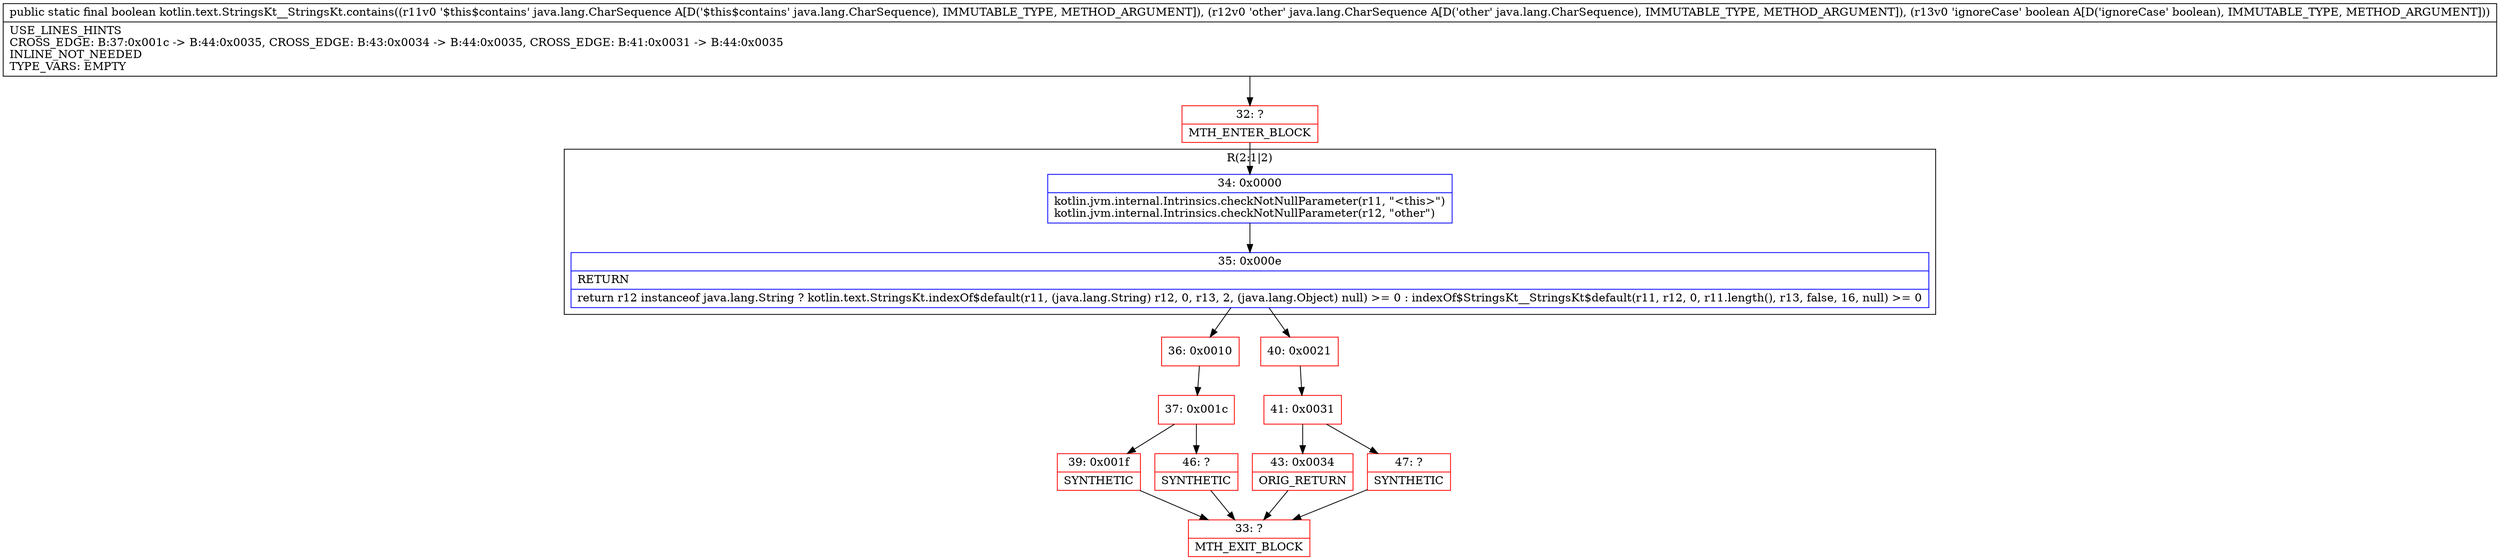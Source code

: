 digraph "CFG forkotlin.text.StringsKt__StringsKt.contains(Ljava\/lang\/CharSequence;Ljava\/lang\/CharSequence;Z)Z" {
subgraph cluster_Region_95727108 {
label = "R(2:1|2)";
node [shape=record,color=blue];
Node_34 [shape=record,label="{34\:\ 0x0000|kotlin.jvm.internal.Intrinsics.checkNotNullParameter(r11, \"\<this\>\")\lkotlin.jvm.internal.Intrinsics.checkNotNullParameter(r12, \"other\")\l}"];
Node_35 [shape=record,label="{35\:\ 0x000e|RETURN\l|return r12 instanceof java.lang.String ? kotlin.text.StringsKt.indexOf$default(r11, (java.lang.String) r12, 0, r13, 2, (java.lang.Object) null) \>= 0 : indexOf$StringsKt__StringsKt$default(r11, r12, 0, r11.length(), r13, false, 16, null) \>= 0\l}"];
}
Node_32 [shape=record,color=red,label="{32\:\ ?|MTH_ENTER_BLOCK\l}"];
Node_36 [shape=record,color=red,label="{36\:\ 0x0010}"];
Node_37 [shape=record,color=red,label="{37\:\ 0x001c}"];
Node_39 [shape=record,color=red,label="{39\:\ 0x001f|SYNTHETIC\l}"];
Node_33 [shape=record,color=red,label="{33\:\ ?|MTH_EXIT_BLOCK\l}"];
Node_46 [shape=record,color=red,label="{46\:\ ?|SYNTHETIC\l}"];
Node_40 [shape=record,color=red,label="{40\:\ 0x0021}"];
Node_41 [shape=record,color=red,label="{41\:\ 0x0031}"];
Node_43 [shape=record,color=red,label="{43\:\ 0x0034|ORIG_RETURN\l}"];
Node_47 [shape=record,color=red,label="{47\:\ ?|SYNTHETIC\l}"];
MethodNode[shape=record,label="{public static final boolean kotlin.text.StringsKt__StringsKt.contains((r11v0 '$this$contains' java.lang.CharSequence A[D('$this$contains' java.lang.CharSequence), IMMUTABLE_TYPE, METHOD_ARGUMENT]), (r12v0 'other' java.lang.CharSequence A[D('other' java.lang.CharSequence), IMMUTABLE_TYPE, METHOD_ARGUMENT]), (r13v0 'ignoreCase' boolean A[D('ignoreCase' boolean), IMMUTABLE_TYPE, METHOD_ARGUMENT]))  | USE_LINES_HINTS\lCROSS_EDGE: B:37:0x001c \-\> B:44:0x0035, CROSS_EDGE: B:43:0x0034 \-\> B:44:0x0035, CROSS_EDGE: B:41:0x0031 \-\> B:44:0x0035\lINLINE_NOT_NEEDED\lTYPE_VARS: EMPTY\l}"];
MethodNode -> Node_32;Node_34 -> Node_35;
Node_35 -> Node_36;
Node_35 -> Node_40;
Node_32 -> Node_34;
Node_36 -> Node_37;
Node_37 -> Node_39;
Node_37 -> Node_46;
Node_39 -> Node_33;
Node_46 -> Node_33;
Node_40 -> Node_41;
Node_41 -> Node_43;
Node_41 -> Node_47;
Node_43 -> Node_33;
Node_47 -> Node_33;
}

